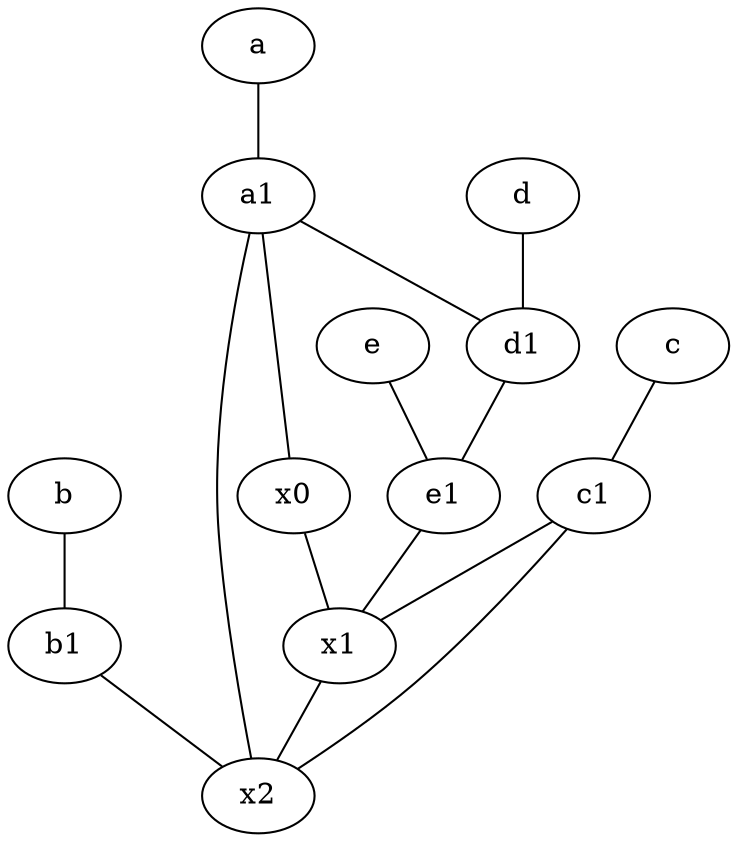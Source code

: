 graph {
	node [labelfontsize=50]
	d1 [labelfontsize=50 pos="3,5!"]
	b1 [labelfontsize=50 pos="9,4!"]
	x0 [labelfontsize=50]
	d [labelfontsize=50 pos="2,5!"]
	a [labelfontsize=50 pos="8,2!"]
	x1 [labelfontsize=50]
	e1 [labelfontsize=50 pos="7,7!"]
	c [labelfontsize=50 pos="4.5,2!"]
	e [labelfontsize=50 pos="7,9!"]
	b [labelfontsize=50 pos="10,4!"]
	a1 [labelfontsize=50 pos="8,3!"]
	x2 [labelfontsize=50]
	c1 [labelfontsize=50 pos="4.5,3!"]
	c -- c1
	x0 -- x1
	a1 -- x2
	e -- e1
	b1 -- x2
	d -- d1
	a -- a1
	b -- b1
	a1 -- d1
	c1 -- x1
	c1 -- x2
	a1 -- x0
	x1 -- x2
	e1 -- x1
	d1 -- e1
}
